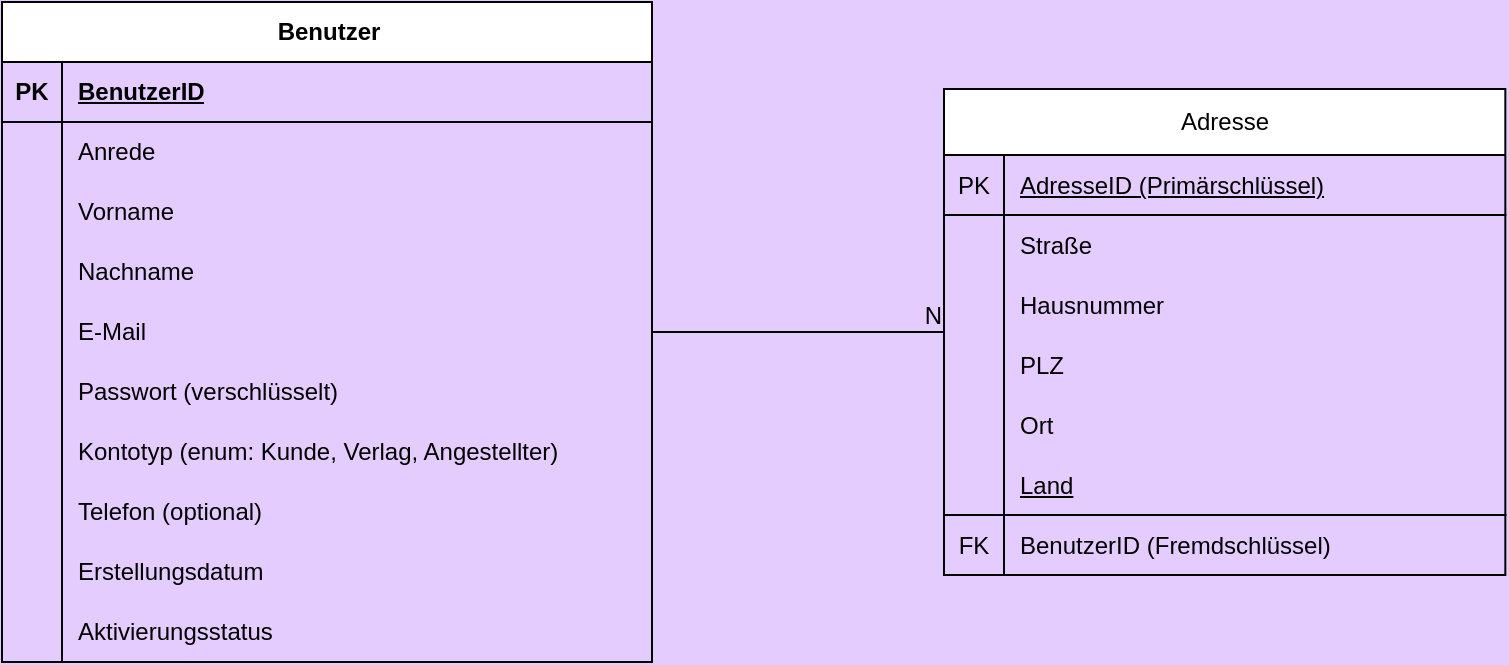 <mxfile version="23.1.6" type="github">
  <diagram id="R2lEEEUBdFMjLlhIrx00" name="Page-1">
    <mxGraphModel dx="954" dy="550" grid="0" gridSize="10" guides="1" tooltips="1" connect="1" arrows="1" fold="1" page="1" pageScale="1" pageWidth="827" pageHeight="1169" background="#E5CCFF" math="0" shadow="0" extFonts="Permanent Marker^https://fonts.googleapis.com/css?family=Permanent+Marker">
      <root>
        <mxCell id="0" />
        <mxCell id="1" parent="0" />
        <mxCell id="-MWiHtM6rtWdXmI_qpV0-16" value="Benutzer" style="shape=table;startSize=30;container=1;collapsible=1;childLayout=tableLayout;fixedRows=1;rowLines=0;fontStyle=1;align=center;resizeLast=1;html=1;" vertex="1" parent="1">
          <mxGeometry x="40" y="40" width="325.0" height="330" as="geometry" />
        </mxCell>
        <mxCell id="-MWiHtM6rtWdXmI_qpV0-17" value="" style="shape=tableRow;horizontal=0;startSize=0;swimlaneHead=0;swimlaneBody=0;fillColor=none;collapsible=0;dropTarget=0;points=[[0,0.5],[1,0.5]];portConstraint=eastwest;top=0;left=0;right=0;bottom=1;" vertex="1" parent="-MWiHtM6rtWdXmI_qpV0-16">
          <mxGeometry y="30" width="325.0" height="30" as="geometry" />
        </mxCell>
        <mxCell id="-MWiHtM6rtWdXmI_qpV0-18" value="PK" style="shape=partialRectangle;connectable=0;fillColor=none;top=0;left=0;bottom=0;right=0;fontStyle=1;overflow=hidden;whiteSpace=wrap;html=1;" vertex="1" parent="-MWiHtM6rtWdXmI_qpV0-17">
          <mxGeometry width="30" height="30" as="geometry">
            <mxRectangle width="30" height="30" as="alternateBounds" />
          </mxGeometry>
        </mxCell>
        <mxCell id="-MWiHtM6rtWdXmI_qpV0-19" value="BenutzerID" style="shape=partialRectangle;connectable=0;fillColor=none;top=0;left=0;bottom=0;right=0;align=left;spacingLeft=6;fontStyle=5;overflow=hidden;whiteSpace=wrap;html=1;" vertex="1" parent="-MWiHtM6rtWdXmI_qpV0-17">
          <mxGeometry x="30" width="295.0" height="30" as="geometry">
            <mxRectangle width="295.0" height="30" as="alternateBounds" />
          </mxGeometry>
        </mxCell>
        <mxCell id="-MWiHtM6rtWdXmI_qpV0-20" value="" style="shape=tableRow;horizontal=0;startSize=0;swimlaneHead=0;swimlaneBody=0;fillColor=none;collapsible=0;dropTarget=0;points=[[0,0.5],[1,0.5]];portConstraint=eastwest;top=0;left=0;right=0;bottom=0;" vertex="1" parent="-MWiHtM6rtWdXmI_qpV0-16">
          <mxGeometry y="60" width="325.0" height="30" as="geometry" />
        </mxCell>
        <mxCell id="-MWiHtM6rtWdXmI_qpV0-21" value="" style="shape=partialRectangle;connectable=0;fillColor=none;top=0;left=0;bottom=0;right=0;editable=1;overflow=hidden;whiteSpace=wrap;html=1;" vertex="1" parent="-MWiHtM6rtWdXmI_qpV0-20">
          <mxGeometry width="30" height="30" as="geometry">
            <mxRectangle width="30" height="30" as="alternateBounds" />
          </mxGeometry>
        </mxCell>
        <mxCell id="-MWiHtM6rtWdXmI_qpV0-22" value="Anrede" style="shape=partialRectangle;connectable=0;fillColor=none;top=0;left=0;bottom=0;right=0;align=left;spacingLeft=6;overflow=hidden;whiteSpace=wrap;html=1;" vertex="1" parent="-MWiHtM6rtWdXmI_qpV0-20">
          <mxGeometry x="30" width="295.0" height="30" as="geometry">
            <mxRectangle width="295.0" height="30" as="alternateBounds" />
          </mxGeometry>
        </mxCell>
        <mxCell id="-MWiHtM6rtWdXmI_qpV0-26" value="" style="shape=tableRow;horizontal=0;startSize=0;swimlaneHead=0;swimlaneBody=0;fillColor=none;collapsible=0;dropTarget=0;points=[[0,0.5],[1,0.5]];portConstraint=eastwest;top=0;left=0;right=0;bottom=0;" vertex="1" parent="-MWiHtM6rtWdXmI_qpV0-16">
          <mxGeometry y="90" width="325.0" height="30" as="geometry" />
        </mxCell>
        <mxCell id="-MWiHtM6rtWdXmI_qpV0-27" value="" style="shape=partialRectangle;connectable=0;fillColor=none;top=0;left=0;bottom=0;right=0;editable=1;overflow=hidden;whiteSpace=wrap;html=1;" vertex="1" parent="-MWiHtM6rtWdXmI_qpV0-26">
          <mxGeometry width="30" height="30" as="geometry">
            <mxRectangle width="30" height="30" as="alternateBounds" />
          </mxGeometry>
        </mxCell>
        <mxCell id="-MWiHtM6rtWdXmI_qpV0-28" value="Vorname" style="shape=partialRectangle;connectable=0;fillColor=none;top=0;left=0;bottom=0;right=0;align=left;spacingLeft=6;overflow=hidden;whiteSpace=wrap;html=1;" vertex="1" parent="-MWiHtM6rtWdXmI_qpV0-26">
          <mxGeometry x="30" width="295.0" height="30" as="geometry">
            <mxRectangle width="295.0" height="30" as="alternateBounds" />
          </mxGeometry>
        </mxCell>
        <mxCell id="-MWiHtM6rtWdXmI_qpV0-29" value="" style="shape=tableRow;horizontal=0;startSize=0;swimlaneHead=0;swimlaneBody=0;fillColor=none;collapsible=0;dropTarget=0;points=[[0,0.5],[1,0.5]];portConstraint=eastwest;top=0;left=0;right=0;bottom=0;" vertex="1" parent="-MWiHtM6rtWdXmI_qpV0-16">
          <mxGeometry y="120" width="325.0" height="30" as="geometry" />
        </mxCell>
        <mxCell id="-MWiHtM6rtWdXmI_qpV0-30" value="" style="shape=partialRectangle;connectable=0;fillColor=none;top=0;left=0;bottom=0;right=0;editable=1;overflow=hidden;whiteSpace=wrap;html=1;" vertex="1" parent="-MWiHtM6rtWdXmI_qpV0-29">
          <mxGeometry width="30" height="30" as="geometry">
            <mxRectangle width="30" height="30" as="alternateBounds" />
          </mxGeometry>
        </mxCell>
        <mxCell id="-MWiHtM6rtWdXmI_qpV0-31" value="Nachname" style="shape=partialRectangle;connectable=0;fillColor=none;top=0;left=0;bottom=0;right=0;align=left;spacingLeft=6;overflow=hidden;whiteSpace=wrap;html=1;" vertex="1" parent="-MWiHtM6rtWdXmI_qpV0-29">
          <mxGeometry x="30" width="295.0" height="30" as="geometry">
            <mxRectangle width="295.0" height="30" as="alternateBounds" />
          </mxGeometry>
        </mxCell>
        <mxCell id="-MWiHtM6rtWdXmI_qpV0-23" value="" style="shape=tableRow;horizontal=0;startSize=0;swimlaneHead=0;swimlaneBody=0;fillColor=none;collapsible=0;dropTarget=0;points=[[0,0.5],[1,0.5]];portConstraint=eastwest;top=0;left=0;right=0;bottom=0;" vertex="1" parent="-MWiHtM6rtWdXmI_qpV0-16">
          <mxGeometry y="150" width="325.0" height="30" as="geometry" />
        </mxCell>
        <mxCell id="-MWiHtM6rtWdXmI_qpV0-24" value="" style="shape=partialRectangle;connectable=0;fillColor=none;top=0;left=0;bottom=0;right=0;editable=1;overflow=hidden;whiteSpace=wrap;html=1;" vertex="1" parent="-MWiHtM6rtWdXmI_qpV0-23">
          <mxGeometry width="30" height="30" as="geometry">
            <mxRectangle width="30" height="30" as="alternateBounds" />
          </mxGeometry>
        </mxCell>
        <mxCell id="-MWiHtM6rtWdXmI_qpV0-25" value="E-Mail" style="shape=partialRectangle;connectable=0;fillColor=none;top=0;left=0;bottom=0;right=0;align=left;spacingLeft=6;overflow=hidden;whiteSpace=wrap;html=1;" vertex="1" parent="-MWiHtM6rtWdXmI_qpV0-23">
          <mxGeometry x="30" width="295.0" height="30" as="geometry">
            <mxRectangle width="295.0" height="30" as="alternateBounds" />
          </mxGeometry>
        </mxCell>
        <mxCell id="-MWiHtM6rtWdXmI_qpV0-32" value="" style="shape=tableRow;horizontal=0;startSize=0;swimlaneHead=0;swimlaneBody=0;fillColor=none;collapsible=0;dropTarget=0;points=[[0,0.5],[1,0.5]];portConstraint=eastwest;top=0;left=0;right=0;bottom=0;" vertex="1" parent="-MWiHtM6rtWdXmI_qpV0-16">
          <mxGeometry y="180" width="325.0" height="30" as="geometry" />
        </mxCell>
        <mxCell id="-MWiHtM6rtWdXmI_qpV0-33" value="" style="shape=partialRectangle;connectable=0;fillColor=none;top=0;left=0;bottom=0;right=0;editable=1;overflow=hidden;whiteSpace=wrap;html=1;" vertex="1" parent="-MWiHtM6rtWdXmI_qpV0-32">
          <mxGeometry width="30" height="30" as="geometry">
            <mxRectangle width="30" height="30" as="alternateBounds" />
          </mxGeometry>
        </mxCell>
        <mxCell id="-MWiHtM6rtWdXmI_qpV0-34" value="Passwort (verschlüsselt)" style="shape=partialRectangle;connectable=0;fillColor=none;top=0;left=0;bottom=0;right=0;align=left;spacingLeft=6;overflow=hidden;whiteSpace=wrap;html=1;" vertex="1" parent="-MWiHtM6rtWdXmI_qpV0-32">
          <mxGeometry x="30" width="295.0" height="30" as="geometry">
            <mxRectangle width="295.0" height="30" as="alternateBounds" />
          </mxGeometry>
        </mxCell>
        <mxCell id="-MWiHtM6rtWdXmI_qpV0-35" value="" style="shape=tableRow;horizontal=0;startSize=0;swimlaneHead=0;swimlaneBody=0;fillColor=none;collapsible=0;dropTarget=0;points=[[0,0.5],[1,0.5]];portConstraint=eastwest;top=0;left=0;right=0;bottom=0;" vertex="1" parent="-MWiHtM6rtWdXmI_qpV0-16">
          <mxGeometry y="210" width="325.0" height="30" as="geometry" />
        </mxCell>
        <mxCell id="-MWiHtM6rtWdXmI_qpV0-36" value="" style="shape=partialRectangle;connectable=0;fillColor=none;top=0;left=0;bottom=0;right=0;editable=1;overflow=hidden;whiteSpace=wrap;html=1;" vertex="1" parent="-MWiHtM6rtWdXmI_qpV0-35">
          <mxGeometry width="30" height="30" as="geometry">
            <mxRectangle width="30" height="30" as="alternateBounds" />
          </mxGeometry>
        </mxCell>
        <mxCell id="-MWiHtM6rtWdXmI_qpV0-37" value="Kontotyp (enum: Kunde, Verlag, Angestellter)" style="shape=partialRectangle;connectable=0;fillColor=none;top=0;left=0;bottom=0;right=0;align=left;spacingLeft=6;overflow=hidden;whiteSpace=wrap;html=1;" vertex="1" parent="-MWiHtM6rtWdXmI_qpV0-35">
          <mxGeometry x="30" width="295.0" height="30" as="geometry">
            <mxRectangle width="295.0" height="30" as="alternateBounds" />
          </mxGeometry>
        </mxCell>
        <mxCell id="-MWiHtM6rtWdXmI_qpV0-38" value="" style="shape=tableRow;horizontal=0;startSize=0;swimlaneHead=0;swimlaneBody=0;fillColor=none;collapsible=0;dropTarget=0;points=[[0,0.5],[1,0.5]];portConstraint=eastwest;top=0;left=0;right=0;bottom=0;" vertex="1" parent="-MWiHtM6rtWdXmI_qpV0-16">
          <mxGeometry y="240" width="325.0" height="30" as="geometry" />
        </mxCell>
        <mxCell id="-MWiHtM6rtWdXmI_qpV0-39" value="" style="shape=partialRectangle;connectable=0;fillColor=none;top=0;left=0;bottom=0;right=0;editable=1;overflow=hidden;whiteSpace=wrap;html=1;" vertex="1" parent="-MWiHtM6rtWdXmI_qpV0-38">
          <mxGeometry width="30" height="30" as="geometry">
            <mxRectangle width="30" height="30" as="alternateBounds" />
          </mxGeometry>
        </mxCell>
        <mxCell id="-MWiHtM6rtWdXmI_qpV0-40" value="Telefon (optional)" style="shape=partialRectangle;connectable=0;fillColor=none;top=0;left=0;bottom=0;right=0;align=left;spacingLeft=6;overflow=hidden;whiteSpace=wrap;html=1;" vertex="1" parent="-MWiHtM6rtWdXmI_qpV0-38">
          <mxGeometry x="30" width="295.0" height="30" as="geometry">
            <mxRectangle width="295.0" height="30" as="alternateBounds" />
          </mxGeometry>
        </mxCell>
        <mxCell id="-MWiHtM6rtWdXmI_qpV0-41" value="" style="shape=tableRow;horizontal=0;startSize=0;swimlaneHead=0;swimlaneBody=0;fillColor=none;collapsible=0;dropTarget=0;points=[[0,0.5],[1,0.5]];portConstraint=eastwest;top=0;left=0;right=0;bottom=0;" vertex="1" parent="-MWiHtM6rtWdXmI_qpV0-16">
          <mxGeometry y="270" width="325.0" height="30" as="geometry" />
        </mxCell>
        <mxCell id="-MWiHtM6rtWdXmI_qpV0-42" value="" style="shape=partialRectangle;connectable=0;fillColor=none;top=0;left=0;bottom=0;right=0;editable=1;overflow=hidden;whiteSpace=wrap;html=1;" vertex="1" parent="-MWiHtM6rtWdXmI_qpV0-41">
          <mxGeometry width="30" height="30" as="geometry">
            <mxRectangle width="30" height="30" as="alternateBounds" />
          </mxGeometry>
        </mxCell>
        <mxCell id="-MWiHtM6rtWdXmI_qpV0-43" value="Erstellungsdatum" style="shape=partialRectangle;connectable=0;fillColor=none;top=0;left=0;bottom=0;right=0;align=left;spacingLeft=6;overflow=hidden;whiteSpace=wrap;html=1;" vertex="1" parent="-MWiHtM6rtWdXmI_qpV0-41">
          <mxGeometry x="30" width="295.0" height="30" as="geometry">
            <mxRectangle width="295.0" height="30" as="alternateBounds" />
          </mxGeometry>
        </mxCell>
        <mxCell id="-MWiHtM6rtWdXmI_qpV0-44" value="" style="shape=tableRow;horizontal=0;startSize=0;swimlaneHead=0;swimlaneBody=0;fillColor=none;collapsible=0;dropTarget=0;points=[[0,0.5],[1,0.5]];portConstraint=eastwest;top=0;left=0;right=0;bottom=0;" vertex="1" parent="-MWiHtM6rtWdXmI_qpV0-16">
          <mxGeometry y="300" width="325.0" height="30" as="geometry" />
        </mxCell>
        <mxCell id="-MWiHtM6rtWdXmI_qpV0-45" value="" style="shape=partialRectangle;connectable=0;fillColor=none;top=0;left=0;bottom=0;right=0;editable=1;overflow=hidden;whiteSpace=wrap;html=1;" vertex="1" parent="-MWiHtM6rtWdXmI_qpV0-44">
          <mxGeometry width="30" height="30" as="geometry">
            <mxRectangle width="30" height="30" as="alternateBounds" />
          </mxGeometry>
        </mxCell>
        <mxCell id="-MWiHtM6rtWdXmI_qpV0-46" value="Aktivierungsstatus" style="shape=partialRectangle;connectable=0;fillColor=none;top=0;left=0;bottom=0;right=0;align=left;spacingLeft=6;overflow=hidden;whiteSpace=wrap;html=1;" vertex="1" parent="-MWiHtM6rtWdXmI_qpV0-44">
          <mxGeometry x="30" width="295.0" height="30" as="geometry">
            <mxRectangle width="295.0" height="30" as="alternateBounds" />
          </mxGeometry>
        </mxCell>
        <mxCell id="-MWiHtM6rtWdXmI_qpV0-48" value="Adresse" style="shape=table;startSize=33;container=1;collapsible=1;childLayout=tableLayout;fixedRows=1;rowLines=0;fontStyle=0;align=center;resizeLast=1;html=1;" vertex="1" parent="1">
          <mxGeometry x="511" y="83.5" width="280.667" height="243" as="geometry" />
        </mxCell>
        <mxCell id="-MWiHtM6rtWdXmI_qpV0-49" value="" style="shape=tableRow;horizontal=0;startSize=0;swimlaneHead=0;swimlaneBody=0;fillColor=none;collapsible=0;dropTarget=0;points=[[0,0.5],[1,0.5]];portConstraint=eastwest;top=0;left=0;right=0;bottom=1;fontStyle=0" vertex="1" parent="-MWiHtM6rtWdXmI_qpV0-48">
          <mxGeometry y="33" width="280.667" height="30" as="geometry" />
        </mxCell>
        <mxCell id="-MWiHtM6rtWdXmI_qpV0-50" value="PK" style="shape=partialRectangle;connectable=0;fillColor=none;top=0;left=0;bottom=0;right=0;fontStyle=0;overflow=hidden;whiteSpace=wrap;html=1;" vertex="1" parent="-MWiHtM6rtWdXmI_qpV0-49">
          <mxGeometry width="30" height="30" as="geometry">
            <mxRectangle width="30" height="30" as="alternateBounds" />
          </mxGeometry>
        </mxCell>
        <mxCell id="-MWiHtM6rtWdXmI_qpV0-51" value="AdresseID (Primärschlüssel)" style="shape=partialRectangle;connectable=0;fillColor=none;top=0;left=0;bottom=0;right=0;align=left;spacingLeft=6;fontStyle=4;overflow=hidden;whiteSpace=wrap;html=1;" vertex="1" parent="-MWiHtM6rtWdXmI_qpV0-49">
          <mxGeometry x="30" width="250.667" height="30" as="geometry">
            <mxRectangle width="250.667" height="30" as="alternateBounds" />
          </mxGeometry>
        </mxCell>
        <mxCell id="-MWiHtM6rtWdXmI_qpV0-52" value="" style="shape=tableRow;horizontal=0;startSize=0;swimlaneHead=0;swimlaneBody=0;fillColor=none;collapsible=0;dropTarget=0;points=[[0,0.5],[1,0.5]];portConstraint=eastwest;top=0;left=0;right=0;bottom=0;fontStyle=0" vertex="1" parent="-MWiHtM6rtWdXmI_qpV0-48">
          <mxGeometry y="63" width="280.667" height="30" as="geometry" />
        </mxCell>
        <mxCell id="-MWiHtM6rtWdXmI_qpV0-53" value="" style="shape=partialRectangle;connectable=0;fillColor=none;top=0;left=0;bottom=0;right=0;editable=1;overflow=hidden;whiteSpace=wrap;html=1;fontStyle=0" vertex="1" parent="-MWiHtM6rtWdXmI_qpV0-52">
          <mxGeometry width="30" height="30" as="geometry">
            <mxRectangle width="30" height="30" as="alternateBounds" />
          </mxGeometry>
        </mxCell>
        <mxCell id="-MWiHtM6rtWdXmI_qpV0-54" value="Straße" style="shape=partialRectangle;connectable=0;fillColor=none;top=0;left=0;bottom=0;right=0;align=left;spacingLeft=6;overflow=hidden;whiteSpace=wrap;html=1;fontStyle=0" vertex="1" parent="-MWiHtM6rtWdXmI_qpV0-52">
          <mxGeometry x="30" width="250.667" height="30" as="geometry">
            <mxRectangle width="250.667" height="30" as="alternateBounds" />
          </mxGeometry>
        </mxCell>
        <mxCell id="-MWiHtM6rtWdXmI_qpV0-55" value="" style="shape=tableRow;horizontal=0;startSize=0;swimlaneHead=0;swimlaneBody=0;fillColor=none;collapsible=0;dropTarget=0;points=[[0,0.5],[1,0.5]];portConstraint=eastwest;top=0;left=0;right=0;bottom=0;fontStyle=0" vertex="1" parent="-MWiHtM6rtWdXmI_qpV0-48">
          <mxGeometry y="93" width="280.667" height="30" as="geometry" />
        </mxCell>
        <mxCell id="-MWiHtM6rtWdXmI_qpV0-56" value="" style="shape=partialRectangle;connectable=0;fillColor=none;top=0;left=0;bottom=0;right=0;editable=1;overflow=hidden;whiteSpace=wrap;html=1;fontStyle=0" vertex="1" parent="-MWiHtM6rtWdXmI_qpV0-55">
          <mxGeometry width="30" height="30" as="geometry">
            <mxRectangle width="30" height="30" as="alternateBounds" />
          </mxGeometry>
        </mxCell>
        <mxCell id="-MWiHtM6rtWdXmI_qpV0-57" value="Hausnummer" style="shape=partialRectangle;connectable=0;fillColor=none;top=0;left=0;bottom=0;right=0;align=left;spacingLeft=6;overflow=hidden;whiteSpace=wrap;html=1;fontStyle=0" vertex="1" parent="-MWiHtM6rtWdXmI_qpV0-55">
          <mxGeometry x="30" width="250.667" height="30" as="geometry">
            <mxRectangle width="250.667" height="30" as="alternateBounds" />
          </mxGeometry>
        </mxCell>
        <mxCell id="-MWiHtM6rtWdXmI_qpV0-58" value="" style="shape=tableRow;horizontal=0;startSize=0;swimlaneHead=0;swimlaneBody=0;fillColor=none;collapsible=0;dropTarget=0;points=[[0,0.5],[1,0.5]];portConstraint=eastwest;top=0;left=0;right=0;bottom=0;fontStyle=0" vertex="1" parent="-MWiHtM6rtWdXmI_qpV0-48">
          <mxGeometry y="123" width="280.667" height="30" as="geometry" />
        </mxCell>
        <mxCell id="-MWiHtM6rtWdXmI_qpV0-59" value="" style="shape=partialRectangle;connectable=0;fillColor=none;top=0;left=0;bottom=0;right=0;editable=1;overflow=hidden;whiteSpace=wrap;html=1;fontStyle=0" vertex="1" parent="-MWiHtM6rtWdXmI_qpV0-58">
          <mxGeometry width="30" height="30" as="geometry">
            <mxRectangle width="30" height="30" as="alternateBounds" />
          </mxGeometry>
        </mxCell>
        <mxCell id="-MWiHtM6rtWdXmI_qpV0-60" value="PLZ" style="shape=partialRectangle;connectable=0;fillColor=none;top=0;left=0;bottom=0;right=0;align=left;spacingLeft=6;overflow=hidden;whiteSpace=wrap;html=1;fontStyle=0" vertex="1" parent="-MWiHtM6rtWdXmI_qpV0-58">
          <mxGeometry x="30" width="250.667" height="30" as="geometry">
            <mxRectangle width="250.667" height="30" as="alternateBounds" />
          </mxGeometry>
        </mxCell>
        <mxCell id="-MWiHtM6rtWdXmI_qpV0-85" value="" style="shape=tableRow;horizontal=0;startSize=0;swimlaneHead=0;swimlaneBody=0;fillColor=none;collapsible=0;dropTarget=0;points=[[0,0.5],[1,0.5]];portConstraint=eastwest;top=0;left=0;right=0;bottom=0;fontStyle=0" vertex="1" parent="-MWiHtM6rtWdXmI_qpV0-48">
          <mxGeometry y="153" width="280.667" height="30" as="geometry" />
        </mxCell>
        <mxCell id="-MWiHtM6rtWdXmI_qpV0-86" value="" style="shape=partialRectangle;connectable=0;fillColor=none;top=0;left=0;bottom=0;right=0;editable=1;overflow=hidden;whiteSpace=wrap;html=1;fontStyle=0" vertex="1" parent="-MWiHtM6rtWdXmI_qpV0-85">
          <mxGeometry width="30" height="30" as="geometry">
            <mxRectangle width="30" height="30" as="alternateBounds" />
          </mxGeometry>
        </mxCell>
        <mxCell id="-MWiHtM6rtWdXmI_qpV0-87" value="Ort" style="shape=partialRectangle;connectable=0;fillColor=none;top=0;left=0;bottom=0;right=0;align=left;spacingLeft=6;overflow=hidden;whiteSpace=wrap;html=1;fontStyle=0" vertex="1" parent="-MWiHtM6rtWdXmI_qpV0-85">
          <mxGeometry x="30" width="250.667" height="30" as="geometry">
            <mxRectangle width="250.667" height="30" as="alternateBounds" />
          </mxGeometry>
        </mxCell>
        <mxCell id="-MWiHtM6rtWdXmI_qpV0-82" value="" style="shape=tableRow;horizontal=0;startSize=0;swimlaneHead=0;swimlaneBody=0;fillColor=none;collapsible=0;dropTarget=0;points=[[0,0.5],[1,0.5]];portConstraint=eastwest;top=0;left=0;right=0;bottom=1;fontStyle=0" vertex="1" parent="-MWiHtM6rtWdXmI_qpV0-48">
          <mxGeometry y="183" width="280.667" height="30" as="geometry" />
        </mxCell>
        <mxCell id="-MWiHtM6rtWdXmI_qpV0-83" value="" style="shape=partialRectangle;connectable=0;fillColor=none;top=0;left=0;bottom=0;right=0;fontStyle=0;overflow=hidden;whiteSpace=wrap;html=1;" vertex="1" parent="-MWiHtM6rtWdXmI_qpV0-82">
          <mxGeometry width="30" height="30" as="geometry">
            <mxRectangle width="30" height="30" as="alternateBounds" />
          </mxGeometry>
        </mxCell>
        <mxCell id="-MWiHtM6rtWdXmI_qpV0-84" value="Land" style="shape=partialRectangle;connectable=0;fillColor=none;top=0;left=0;bottom=0;right=0;align=left;spacingLeft=6;fontStyle=4;overflow=hidden;whiteSpace=wrap;html=1;" vertex="1" parent="-MWiHtM6rtWdXmI_qpV0-82">
          <mxGeometry x="30" width="250.667" height="30" as="geometry">
            <mxRectangle width="250.667" height="30" as="alternateBounds" />
          </mxGeometry>
        </mxCell>
        <mxCell id="-MWiHtM6rtWdXmI_qpV0-107" value="" style="shape=tableRow;horizontal=0;startSize=0;swimlaneHead=0;swimlaneBody=0;fillColor=none;collapsible=0;dropTarget=0;points=[[0,0.5],[1,0.5]];portConstraint=eastwest;top=0;left=0;right=0;bottom=0;fontStyle=0" vertex="1" parent="-MWiHtM6rtWdXmI_qpV0-48">
          <mxGeometry y="213" width="280.667" height="30" as="geometry" />
        </mxCell>
        <mxCell id="-MWiHtM6rtWdXmI_qpV0-108" value="FK" style="shape=partialRectangle;connectable=0;fillColor=none;top=0;left=0;bottom=0;right=0;editable=1;overflow=hidden;whiteSpace=wrap;html=1;fontStyle=0" vertex="1" parent="-MWiHtM6rtWdXmI_qpV0-107">
          <mxGeometry width="30" height="30" as="geometry">
            <mxRectangle width="30" height="30" as="alternateBounds" />
          </mxGeometry>
        </mxCell>
        <mxCell id="-MWiHtM6rtWdXmI_qpV0-109" value="BenutzerID (Fremdschlüssel)" style="shape=partialRectangle;connectable=0;fillColor=none;top=0;left=0;bottom=0;right=0;align=left;spacingLeft=6;overflow=hidden;whiteSpace=wrap;html=1;fontStyle=0" vertex="1" parent="-MWiHtM6rtWdXmI_qpV0-107">
          <mxGeometry x="30" width="250.667" height="30" as="geometry">
            <mxRectangle width="250.667" height="30" as="alternateBounds" />
          </mxGeometry>
        </mxCell>
        <mxCell id="-MWiHtM6rtWdXmI_qpV0-110" value="" style="endArrow=none;html=1;rounded=0;" edge="1" parent="1" source="-MWiHtM6rtWdXmI_qpV0-16" target="-MWiHtM6rtWdXmI_qpV0-48">
          <mxGeometry relative="1" as="geometry">
            <mxPoint x="330" y="377" as="sourcePoint" />
            <mxPoint x="405" y="60" as="targetPoint" />
          </mxGeometry>
        </mxCell>
        <mxCell id="-MWiHtM6rtWdXmI_qpV0-111" value="N" style="resizable=0;html=1;whiteSpace=wrap;align=right;verticalAlign=bottom;" connectable="0" vertex="1" parent="-MWiHtM6rtWdXmI_qpV0-110">
          <mxGeometry x="1" relative="1" as="geometry" />
        </mxCell>
      </root>
    </mxGraphModel>
  </diagram>
</mxfile>
